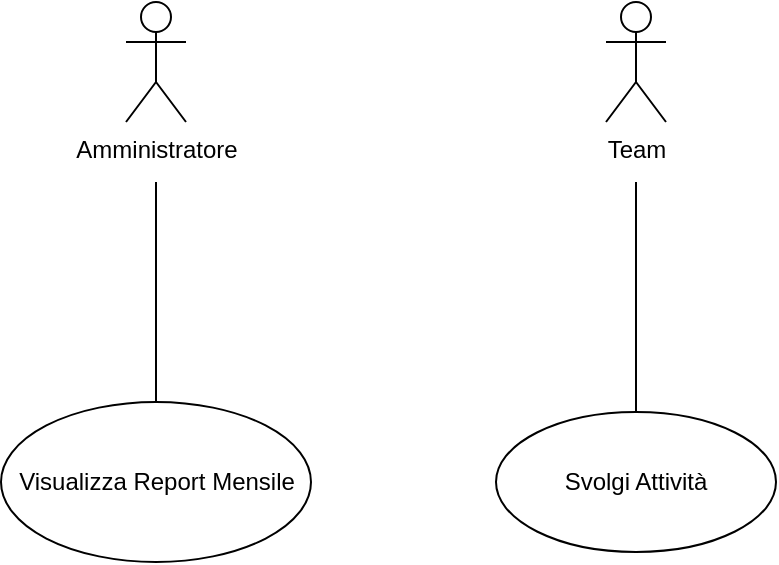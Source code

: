 <mxfile version="26.1.1">
  <diagram name="Pagina-1" id="cEp7uzm5KkJ27u17-yko">
    <mxGraphModel dx="1034" dy="511" grid="1" gridSize="10" guides="1" tooltips="1" connect="1" arrows="1" fold="1" page="1" pageScale="1" pageWidth="827" pageHeight="1169" math="0" shadow="0">
      <root>
        <mxCell id="0" />
        <mxCell id="1" parent="0" />
        <mxCell id="5UZozF7DYp7onBdiY1KP-1" value="Amministratore" style="shape=umlActor;verticalLabelPosition=bottom;verticalAlign=top;html=1;" vertex="1" parent="1">
          <mxGeometry x="200" y="140" width="30" height="60" as="geometry" />
        </mxCell>
        <mxCell id="5UZozF7DYp7onBdiY1KP-3" value="Team" style="shape=umlActor;verticalLabelPosition=bottom;verticalAlign=top;html=1;" vertex="1" parent="1">
          <mxGeometry x="440" y="140" width="30" height="60" as="geometry" />
        </mxCell>
        <mxCell id="5UZozF7DYp7onBdiY1KP-6" value="Visualizza Report Mensile" style="ellipse;whiteSpace=wrap;html=1;" vertex="1" parent="1">
          <mxGeometry x="137.5" y="340" width="155" height="80" as="geometry" />
        </mxCell>
        <mxCell id="5UZozF7DYp7onBdiY1KP-7" value="Svolgi Attività" style="ellipse;whiteSpace=wrap;html=1;" vertex="1" parent="1">
          <mxGeometry x="385" y="345" width="140" height="70" as="geometry" />
        </mxCell>
        <mxCell id="5UZozF7DYp7onBdiY1KP-8" value="" style="endArrow=none;html=1;edgeStyle=orthogonalEdgeStyle;rounded=0;" edge="1" parent="1" source="5UZozF7DYp7onBdiY1KP-7">
          <mxGeometry relative="1" as="geometry">
            <mxPoint x="330" y="270" as="sourcePoint" />
            <mxPoint x="455" y="230" as="targetPoint" />
          </mxGeometry>
        </mxCell>
        <mxCell id="5UZozF7DYp7onBdiY1KP-11" value="" style="endArrow=none;html=1;edgeStyle=orthogonalEdgeStyle;rounded=0;" edge="1" parent="1" source="5UZozF7DYp7onBdiY1KP-6">
          <mxGeometry relative="1" as="geometry">
            <mxPoint x="465" y="355" as="sourcePoint" />
            <mxPoint x="215" y="230" as="targetPoint" />
          </mxGeometry>
        </mxCell>
      </root>
    </mxGraphModel>
  </diagram>
</mxfile>
